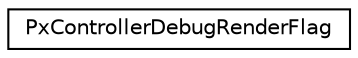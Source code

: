 digraph "Graphical Class Hierarchy"
{
  edge [fontname="Helvetica",fontsize="10",labelfontname="Helvetica",labelfontsize="10"];
  node [fontname="Helvetica",fontsize="10",shape=record];
  rankdir="LR";
  Node0 [label="PxControllerDebugRenderFlag",height=0.2,width=0.4,color="black", fillcolor="white", style="filled",URL="$structPxControllerDebugRenderFlag.html",tooltip="specifies debug-rendering flags "];
}
